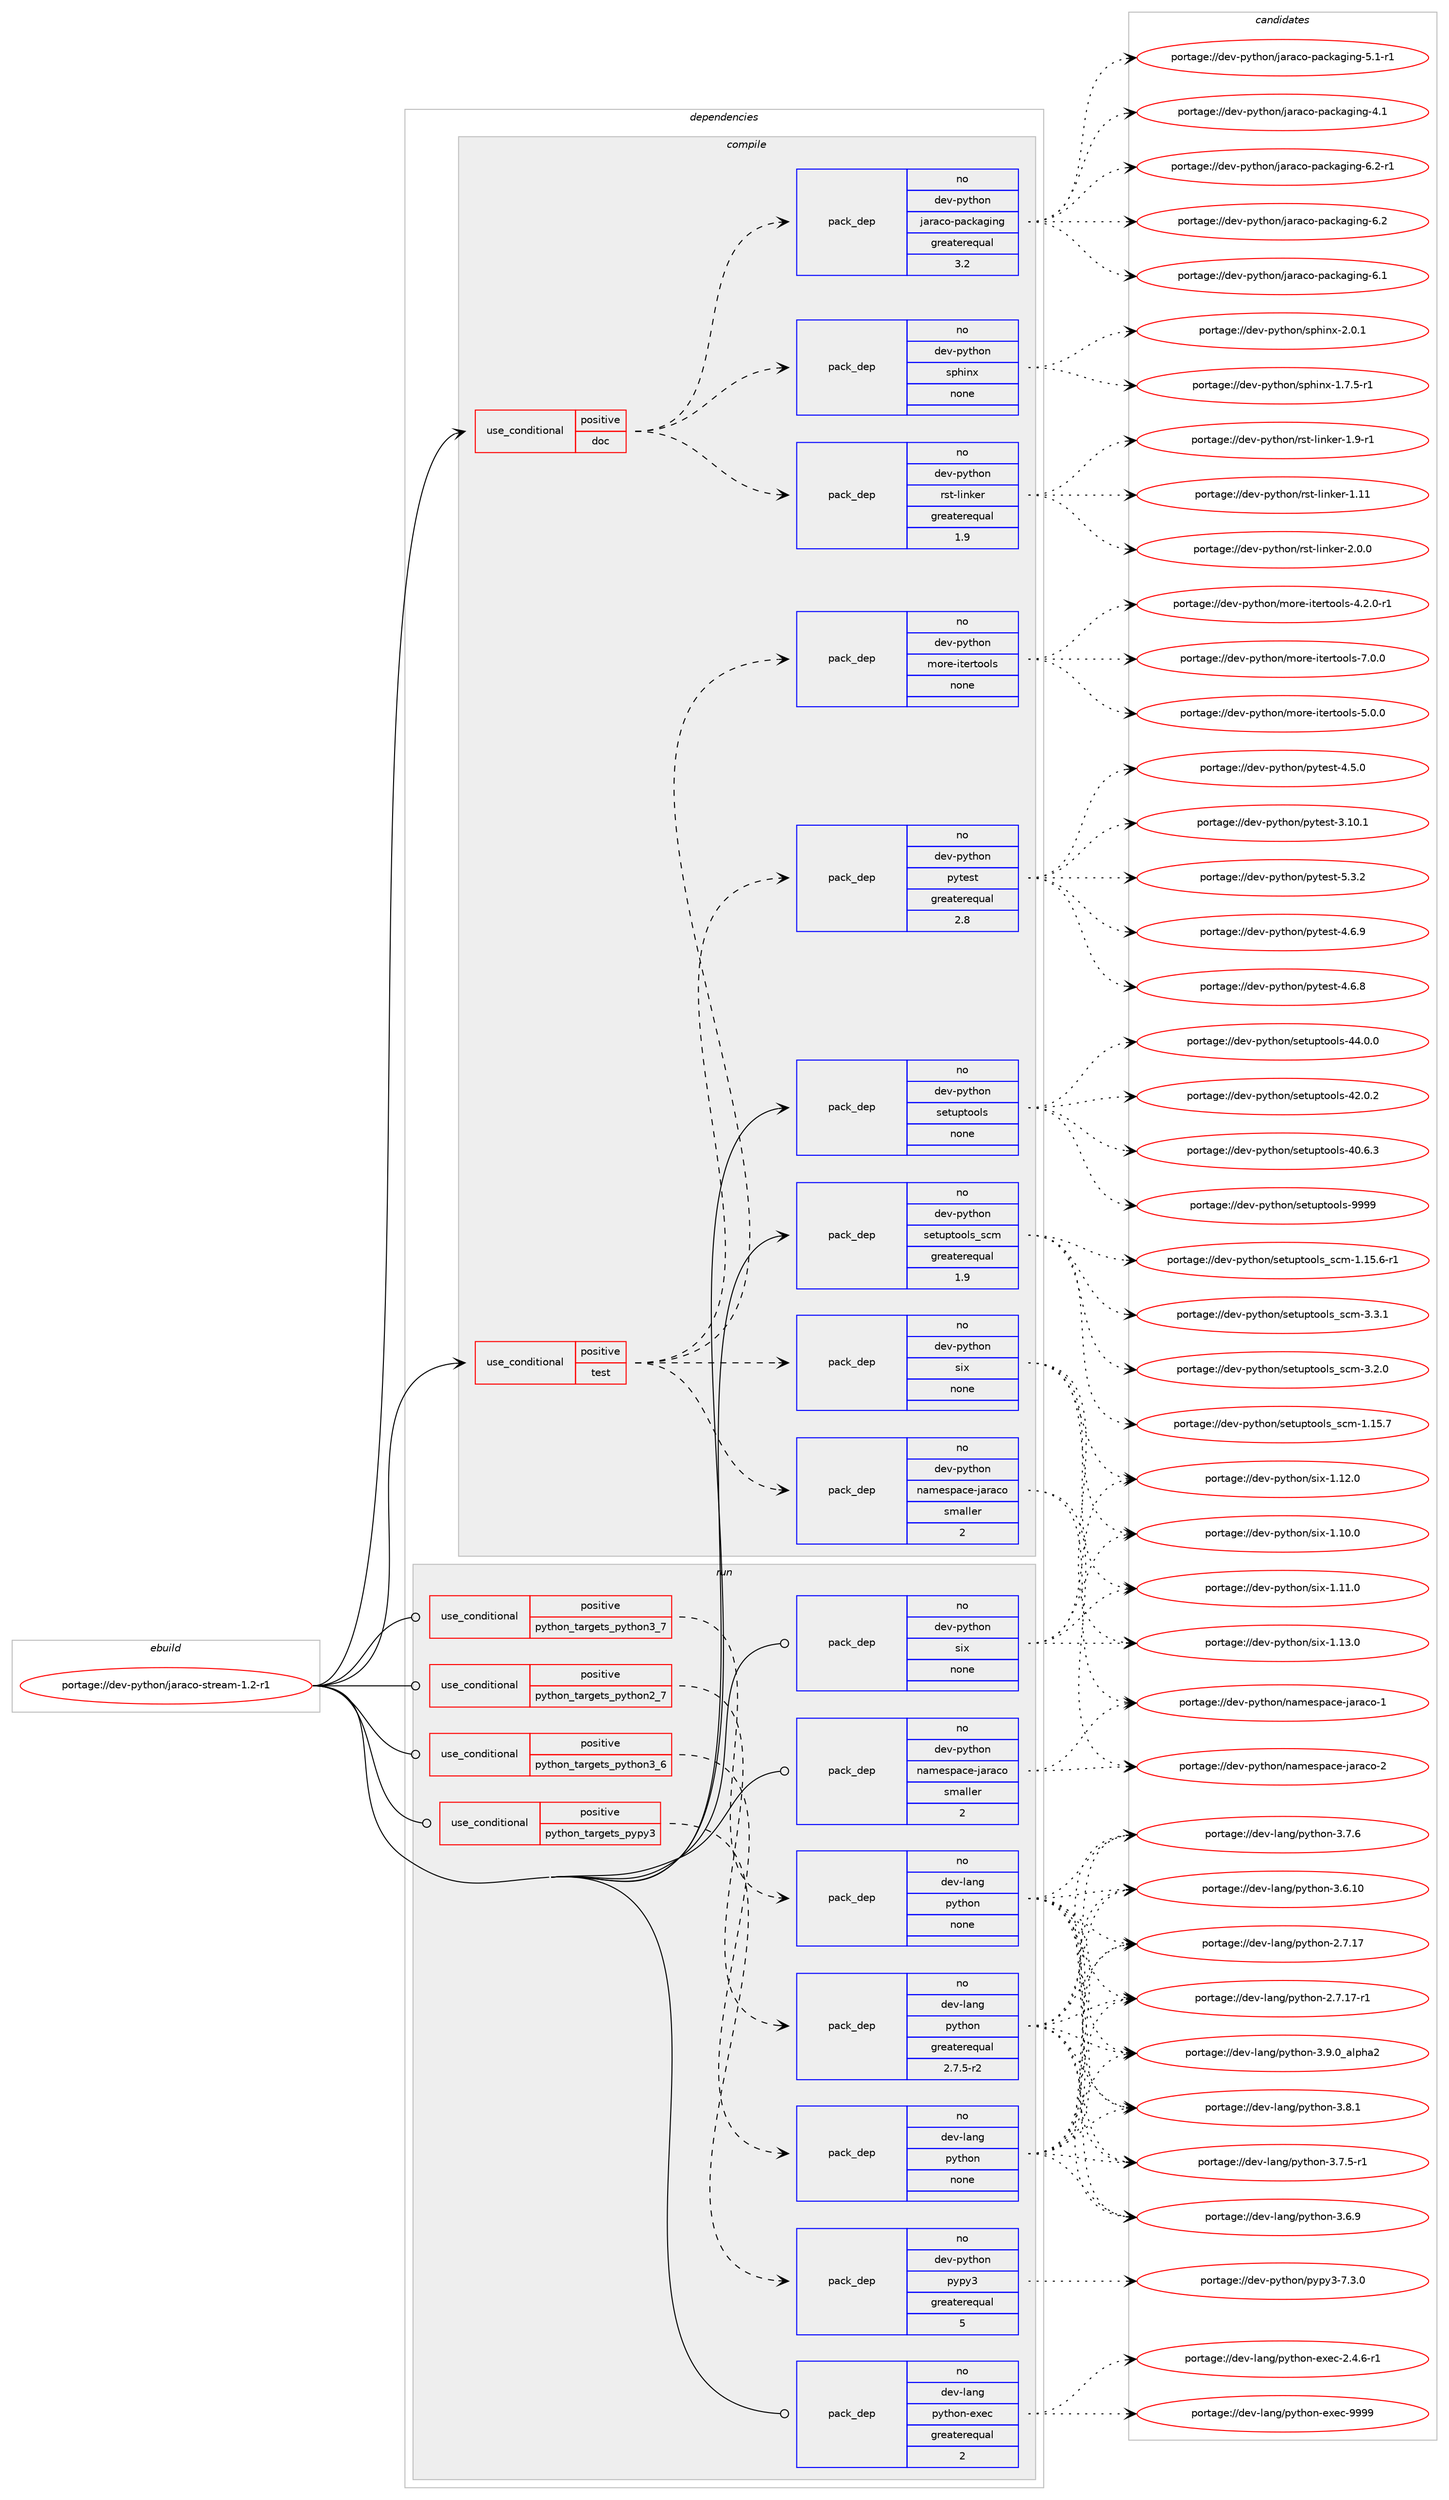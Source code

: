 digraph prolog {

# *************
# Graph options
# *************

newrank=true;
concentrate=true;
compound=true;
graph [rankdir=LR,fontname=Helvetica,fontsize=10,ranksep=1.5];#, ranksep=2.5, nodesep=0.2];
edge  [arrowhead=vee];
node  [fontname=Helvetica,fontsize=10];

# **********
# The ebuild
# **********

subgraph cluster_leftcol {
color=gray;
label=<<i>ebuild</i>>;
id [label="portage://dev-python/jaraco-stream-1.2-r1", color=red, width=4, href="../dev-python/jaraco-stream-1.2-r1.svg"];
}

# ****************
# The dependencies
# ****************

subgraph cluster_midcol {
color=gray;
label=<<i>dependencies</i>>;
subgraph cluster_compile {
fillcolor="#eeeeee";
style=filled;
label=<<i>compile</i>>;
subgraph cond114143 {
dependency454455 [label=<<TABLE BORDER="0" CELLBORDER="1" CELLSPACING="0" CELLPADDING="4"><TR><TD ROWSPAN="3" CELLPADDING="10">use_conditional</TD></TR><TR><TD>positive</TD></TR><TR><TD>doc</TD></TR></TABLE>>, shape=none, color=red];
subgraph pack335329 {
dependency454456 [label=<<TABLE BORDER="0" CELLBORDER="1" CELLSPACING="0" CELLPADDING="4" WIDTH="220"><TR><TD ROWSPAN="6" CELLPADDING="30">pack_dep</TD></TR><TR><TD WIDTH="110">no</TD></TR><TR><TD>dev-python</TD></TR><TR><TD>jaraco-packaging</TD></TR><TR><TD>greaterequal</TD></TR><TR><TD>3.2</TD></TR></TABLE>>, shape=none, color=blue];
}
dependency454455:e -> dependency454456:w [weight=20,style="dashed",arrowhead="vee"];
subgraph pack335330 {
dependency454457 [label=<<TABLE BORDER="0" CELLBORDER="1" CELLSPACING="0" CELLPADDING="4" WIDTH="220"><TR><TD ROWSPAN="6" CELLPADDING="30">pack_dep</TD></TR><TR><TD WIDTH="110">no</TD></TR><TR><TD>dev-python</TD></TR><TR><TD>rst-linker</TD></TR><TR><TD>greaterequal</TD></TR><TR><TD>1.9</TD></TR></TABLE>>, shape=none, color=blue];
}
dependency454455:e -> dependency454457:w [weight=20,style="dashed",arrowhead="vee"];
subgraph pack335331 {
dependency454458 [label=<<TABLE BORDER="0" CELLBORDER="1" CELLSPACING="0" CELLPADDING="4" WIDTH="220"><TR><TD ROWSPAN="6" CELLPADDING="30">pack_dep</TD></TR><TR><TD WIDTH="110">no</TD></TR><TR><TD>dev-python</TD></TR><TR><TD>sphinx</TD></TR><TR><TD>none</TD></TR><TR><TD></TD></TR></TABLE>>, shape=none, color=blue];
}
dependency454455:e -> dependency454458:w [weight=20,style="dashed",arrowhead="vee"];
}
id:e -> dependency454455:w [weight=20,style="solid",arrowhead="vee"];
subgraph cond114144 {
dependency454459 [label=<<TABLE BORDER="0" CELLBORDER="1" CELLSPACING="0" CELLPADDING="4"><TR><TD ROWSPAN="3" CELLPADDING="10">use_conditional</TD></TR><TR><TD>positive</TD></TR><TR><TD>test</TD></TR></TABLE>>, shape=none, color=red];
subgraph pack335332 {
dependency454460 [label=<<TABLE BORDER="0" CELLBORDER="1" CELLSPACING="0" CELLPADDING="4" WIDTH="220"><TR><TD ROWSPAN="6" CELLPADDING="30">pack_dep</TD></TR><TR><TD WIDTH="110">no</TD></TR><TR><TD>dev-python</TD></TR><TR><TD>namespace-jaraco</TD></TR><TR><TD>smaller</TD></TR><TR><TD>2</TD></TR></TABLE>>, shape=none, color=blue];
}
dependency454459:e -> dependency454460:w [weight=20,style="dashed",arrowhead="vee"];
subgraph pack335333 {
dependency454461 [label=<<TABLE BORDER="0" CELLBORDER="1" CELLSPACING="0" CELLPADDING="4" WIDTH="220"><TR><TD ROWSPAN="6" CELLPADDING="30">pack_dep</TD></TR><TR><TD WIDTH="110">no</TD></TR><TR><TD>dev-python</TD></TR><TR><TD>six</TD></TR><TR><TD>none</TD></TR><TR><TD></TD></TR></TABLE>>, shape=none, color=blue];
}
dependency454459:e -> dependency454461:w [weight=20,style="dashed",arrowhead="vee"];
subgraph pack335334 {
dependency454462 [label=<<TABLE BORDER="0" CELLBORDER="1" CELLSPACING="0" CELLPADDING="4" WIDTH="220"><TR><TD ROWSPAN="6" CELLPADDING="30">pack_dep</TD></TR><TR><TD WIDTH="110">no</TD></TR><TR><TD>dev-python</TD></TR><TR><TD>pytest</TD></TR><TR><TD>greaterequal</TD></TR><TR><TD>2.8</TD></TR></TABLE>>, shape=none, color=blue];
}
dependency454459:e -> dependency454462:w [weight=20,style="dashed",arrowhead="vee"];
subgraph pack335335 {
dependency454463 [label=<<TABLE BORDER="0" CELLBORDER="1" CELLSPACING="0" CELLPADDING="4" WIDTH="220"><TR><TD ROWSPAN="6" CELLPADDING="30">pack_dep</TD></TR><TR><TD WIDTH="110">no</TD></TR><TR><TD>dev-python</TD></TR><TR><TD>more-itertools</TD></TR><TR><TD>none</TD></TR><TR><TD></TD></TR></TABLE>>, shape=none, color=blue];
}
dependency454459:e -> dependency454463:w [weight=20,style="dashed",arrowhead="vee"];
}
id:e -> dependency454459:w [weight=20,style="solid",arrowhead="vee"];
subgraph pack335336 {
dependency454464 [label=<<TABLE BORDER="0" CELLBORDER="1" CELLSPACING="0" CELLPADDING="4" WIDTH="220"><TR><TD ROWSPAN="6" CELLPADDING="30">pack_dep</TD></TR><TR><TD WIDTH="110">no</TD></TR><TR><TD>dev-python</TD></TR><TR><TD>setuptools</TD></TR><TR><TD>none</TD></TR><TR><TD></TD></TR></TABLE>>, shape=none, color=blue];
}
id:e -> dependency454464:w [weight=20,style="solid",arrowhead="vee"];
subgraph pack335337 {
dependency454465 [label=<<TABLE BORDER="0" CELLBORDER="1" CELLSPACING="0" CELLPADDING="4" WIDTH="220"><TR><TD ROWSPAN="6" CELLPADDING="30">pack_dep</TD></TR><TR><TD WIDTH="110">no</TD></TR><TR><TD>dev-python</TD></TR><TR><TD>setuptools_scm</TD></TR><TR><TD>greaterequal</TD></TR><TR><TD>1.9</TD></TR></TABLE>>, shape=none, color=blue];
}
id:e -> dependency454465:w [weight=20,style="solid",arrowhead="vee"];
}
subgraph cluster_compileandrun {
fillcolor="#eeeeee";
style=filled;
label=<<i>compile and run</i>>;
}
subgraph cluster_run {
fillcolor="#eeeeee";
style=filled;
label=<<i>run</i>>;
subgraph cond114145 {
dependency454466 [label=<<TABLE BORDER="0" CELLBORDER="1" CELLSPACING="0" CELLPADDING="4"><TR><TD ROWSPAN="3" CELLPADDING="10">use_conditional</TD></TR><TR><TD>positive</TD></TR><TR><TD>python_targets_pypy3</TD></TR></TABLE>>, shape=none, color=red];
subgraph pack335338 {
dependency454467 [label=<<TABLE BORDER="0" CELLBORDER="1" CELLSPACING="0" CELLPADDING="4" WIDTH="220"><TR><TD ROWSPAN="6" CELLPADDING="30">pack_dep</TD></TR><TR><TD WIDTH="110">no</TD></TR><TR><TD>dev-python</TD></TR><TR><TD>pypy3</TD></TR><TR><TD>greaterequal</TD></TR><TR><TD>5</TD></TR></TABLE>>, shape=none, color=blue];
}
dependency454466:e -> dependency454467:w [weight=20,style="dashed",arrowhead="vee"];
}
id:e -> dependency454466:w [weight=20,style="solid",arrowhead="odot"];
subgraph cond114146 {
dependency454468 [label=<<TABLE BORDER="0" CELLBORDER="1" CELLSPACING="0" CELLPADDING="4"><TR><TD ROWSPAN="3" CELLPADDING="10">use_conditional</TD></TR><TR><TD>positive</TD></TR><TR><TD>python_targets_python2_7</TD></TR></TABLE>>, shape=none, color=red];
subgraph pack335339 {
dependency454469 [label=<<TABLE BORDER="0" CELLBORDER="1" CELLSPACING="0" CELLPADDING="4" WIDTH="220"><TR><TD ROWSPAN="6" CELLPADDING="30">pack_dep</TD></TR><TR><TD WIDTH="110">no</TD></TR><TR><TD>dev-lang</TD></TR><TR><TD>python</TD></TR><TR><TD>greaterequal</TD></TR><TR><TD>2.7.5-r2</TD></TR></TABLE>>, shape=none, color=blue];
}
dependency454468:e -> dependency454469:w [weight=20,style="dashed",arrowhead="vee"];
}
id:e -> dependency454468:w [weight=20,style="solid",arrowhead="odot"];
subgraph cond114147 {
dependency454470 [label=<<TABLE BORDER="0" CELLBORDER="1" CELLSPACING="0" CELLPADDING="4"><TR><TD ROWSPAN="3" CELLPADDING="10">use_conditional</TD></TR><TR><TD>positive</TD></TR><TR><TD>python_targets_python3_6</TD></TR></TABLE>>, shape=none, color=red];
subgraph pack335340 {
dependency454471 [label=<<TABLE BORDER="0" CELLBORDER="1" CELLSPACING="0" CELLPADDING="4" WIDTH="220"><TR><TD ROWSPAN="6" CELLPADDING="30">pack_dep</TD></TR><TR><TD WIDTH="110">no</TD></TR><TR><TD>dev-lang</TD></TR><TR><TD>python</TD></TR><TR><TD>none</TD></TR><TR><TD></TD></TR></TABLE>>, shape=none, color=blue];
}
dependency454470:e -> dependency454471:w [weight=20,style="dashed",arrowhead="vee"];
}
id:e -> dependency454470:w [weight=20,style="solid",arrowhead="odot"];
subgraph cond114148 {
dependency454472 [label=<<TABLE BORDER="0" CELLBORDER="1" CELLSPACING="0" CELLPADDING="4"><TR><TD ROWSPAN="3" CELLPADDING="10">use_conditional</TD></TR><TR><TD>positive</TD></TR><TR><TD>python_targets_python3_7</TD></TR></TABLE>>, shape=none, color=red];
subgraph pack335341 {
dependency454473 [label=<<TABLE BORDER="0" CELLBORDER="1" CELLSPACING="0" CELLPADDING="4" WIDTH="220"><TR><TD ROWSPAN="6" CELLPADDING="30">pack_dep</TD></TR><TR><TD WIDTH="110">no</TD></TR><TR><TD>dev-lang</TD></TR><TR><TD>python</TD></TR><TR><TD>none</TD></TR><TR><TD></TD></TR></TABLE>>, shape=none, color=blue];
}
dependency454472:e -> dependency454473:w [weight=20,style="dashed",arrowhead="vee"];
}
id:e -> dependency454472:w [weight=20,style="solid",arrowhead="odot"];
subgraph pack335342 {
dependency454474 [label=<<TABLE BORDER="0" CELLBORDER="1" CELLSPACING="0" CELLPADDING="4" WIDTH="220"><TR><TD ROWSPAN="6" CELLPADDING="30">pack_dep</TD></TR><TR><TD WIDTH="110">no</TD></TR><TR><TD>dev-lang</TD></TR><TR><TD>python-exec</TD></TR><TR><TD>greaterequal</TD></TR><TR><TD>2</TD></TR></TABLE>>, shape=none, color=blue];
}
id:e -> dependency454474:w [weight=20,style="solid",arrowhead="odot"];
subgraph pack335343 {
dependency454475 [label=<<TABLE BORDER="0" CELLBORDER="1" CELLSPACING="0" CELLPADDING="4" WIDTH="220"><TR><TD ROWSPAN="6" CELLPADDING="30">pack_dep</TD></TR><TR><TD WIDTH="110">no</TD></TR><TR><TD>dev-python</TD></TR><TR><TD>namespace-jaraco</TD></TR><TR><TD>smaller</TD></TR><TR><TD>2</TD></TR></TABLE>>, shape=none, color=blue];
}
id:e -> dependency454475:w [weight=20,style="solid",arrowhead="odot"];
subgraph pack335344 {
dependency454476 [label=<<TABLE BORDER="0" CELLBORDER="1" CELLSPACING="0" CELLPADDING="4" WIDTH="220"><TR><TD ROWSPAN="6" CELLPADDING="30">pack_dep</TD></TR><TR><TD WIDTH="110">no</TD></TR><TR><TD>dev-python</TD></TR><TR><TD>six</TD></TR><TR><TD>none</TD></TR><TR><TD></TD></TR></TABLE>>, shape=none, color=blue];
}
id:e -> dependency454476:w [weight=20,style="solid",arrowhead="odot"];
}
}

# **************
# The candidates
# **************

subgraph cluster_choices {
rank=same;
color=gray;
label=<<i>candidates</i>>;

subgraph choice335329 {
color=black;
nodesep=1;
choice100101118451121211161041111104710697114979911145112979910797103105110103455446504511449 [label="portage://dev-python/jaraco-packaging-6.2-r1", color=red, width=4,href="../dev-python/jaraco-packaging-6.2-r1.svg"];
choice10010111845112121116104111110471069711497991114511297991079710310511010345544650 [label="portage://dev-python/jaraco-packaging-6.2", color=red, width=4,href="../dev-python/jaraco-packaging-6.2.svg"];
choice10010111845112121116104111110471069711497991114511297991079710310511010345544649 [label="portage://dev-python/jaraco-packaging-6.1", color=red, width=4,href="../dev-python/jaraco-packaging-6.1.svg"];
choice100101118451121211161041111104710697114979911145112979910797103105110103455346494511449 [label="portage://dev-python/jaraco-packaging-5.1-r1", color=red, width=4,href="../dev-python/jaraco-packaging-5.1-r1.svg"];
choice10010111845112121116104111110471069711497991114511297991079710310511010345524649 [label="portage://dev-python/jaraco-packaging-4.1", color=red, width=4,href="../dev-python/jaraco-packaging-4.1.svg"];
dependency454456:e -> choice100101118451121211161041111104710697114979911145112979910797103105110103455446504511449:w [style=dotted,weight="100"];
dependency454456:e -> choice10010111845112121116104111110471069711497991114511297991079710310511010345544650:w [style=dotted,weight="100"];
dependency454456:e -> choice10010111845112121116104111110471069711497991114511297991079710310511010345544649:w [style=dotted,weight="100"];
dependency454456:e -> choice100101118451121211161041111104710697114979911145112979910797103105110103455346494511449:w [style=dotted,weight="100"];
dependency454456:e -> choice10010111845112121116104111110471069711497991114511297991079710310511010345524649:w [style=dotted,weight="100"];
}
subgraph choice335330 {
color=black;
nodesep=1;
choice100101118451121211161041111104711411511645108105110107101114455046484648 [label="portage://dev-python/rst-linker-2.0.0", color=red, width=4,href="../dev-python/rst-linker-2.0.0.svg"];
choice100101118451121211161041111104711411511645108105110107101114454946574511449 [label="portage://dev-python/rst-linker-1.9-r1", color=red, width=4,href="../dev-python/rst-linker-1.9-r1.svg"];
choice1001011184511212111610411111047114115116451081051101071011144549464949 [label="portage://dev-python/rst-linker-1.11", color=red, width=4,href="../dev-python/rst-linker-1.11.svg"];
dependency454457:e -> choice100101118451121211161041111104711411511645108105110107101114455046484648:w [style=dotted,weight="100"];
dependency454457:e -> choice100101118451121211161041111104711411511645108105110107101114454946574511449:w [style=dotted,weight="100"];
dependency454457:e -> choice1001011184511212111610411111047114115116451081051101071011144549464949:w [style=dotted,weight="100"];
}
subgraph choice335331 {
color=black;
nodesep=1;
choice1001011184511212111610411111047115112104105110120455046484649 [label="portage://dev-python/sphinx-2.0.1", color=red, width=4,href="../dev-python/sphinx-2.0.1.svg"];
choice10010111845112121116104111110471151121041051101204549465546534511449 [label="portage://dev-python/sphinx-1.7.5-r1", color=red, width=4,href="../dev-python/sphinx-1.7.5-r1.svg"];
dependency454458:e -> choice1001011184511212111610411111047115112104105110120455046484649:w [style=dotted,weight="100"];
dependency454458:e -> choice10010111845112121116104111110471151121041051101204549465546534511449:w [style=dotted,weight="100"];
}
subgraph choice335332 {
color=black;
nodesep=1;
choice1001011184511212111610411111047110971091011151129799101451069711497991114550 [label="portage://dev-python/namespace-jaraco-2", color=red, width=4,href="../dev-python/namespace-jaraco-2.svg"];
choice1001011184511212111610411111047110971091011151129799101451069711497991114549 [label="portage://dev-python/namespace-jaraco-1", color=red, width=4,href="../dev-python/namespace-jaraco-1.svg"];
dependency454460:e -> choice1001011184511212111610411111047110971091011151129799101451069711497991114550:w [style=dotted,weight="100"];
dependency454460:e -> choice1001011184511212111610411111047110971091011151129799101451069711497991114549:w [style=dotted,weight="100"];
}
subgraph choice335333 {
color=black;
nodesep=1;
choice100101118451121211161041111104711510512045494649514648 [label="portage://dev-python/six-1.13.0", color=red, width=4,href="../dev-python/six-1.13.0.svg"];
choice100101118451121211161041111104711510512045494649504648 [label="portage://dev-python/six-1.12.0", color=red, width=4,href="../dev-python/six-1.12.0.svg"];
choice100101118451121211161041111104711510512045494649494648 [label="portage://dev-python/six-1.11.0", color=red, width=4,href="../dev-python/six-1.11.0.svg"];
choice100101118451121211161041111104711510512045494649484648 [label="portage://dev-python/six-1.10.0", color=red, width=4,href="../dev-python/six-1.10.0.svg"];
dependency454461:e -> choice100101118451121211161041111104711510512045494649514648:w [style=dotted,weight="100"];
dependency454461:e -> choice100101118451121211161041111104711510512045494649504648:w [style=dotted,weight="100"];
dependency454461:e -> choice100101118451121211161041111104711510512045494649494648:w [style=dotted,weight="100"];
dependency454461:e -> choice100101118451121211161041111104711510512045494649484648:w [style=dotted,weight="100"];
}
subgraph choice335334 {
color=black;
nodesep=1;
choice1001011184511212111610411111047112121116101115116455346514650 [label="portage://dev-python/pytest-5.3.2", color=red, width=4,href="../dev-python/pytest-5.3.2.svg"];
choice1001011184511212111610411111047112121116101115116455246544657 [label="portage://dev-python/pytest-4.6.9", color=red, width=4,href="../dev-python/pytest-4.6.9.svg"];
choice1001011184511212111610411111047112121116101115116455246544656 [label="portage://dev-python/pytest-4.6.8", color=red, width=4,href="../dev-python/pytest-4.6.8.svg"];
choice1001011184511212111610411111047112121116101115116455246534648 [label="portage://dev-python/pytest-4.5.0", color=red, width=4,href="../dev-python/pytest-4.5.0.svg"];
choice100101118451121211161041111104711212111610111511645514649484649 [label="portage://dev-python/pytest-3.10.1", color=red, width=4,href="../dev-python/pytest-3.10.1.svg"];
dependency454462:e -> choice1001011184511212111610411111047112121116101115116455346514650:w [style=dotted,weight="100"];
dependency454462:e -> choice1001011184511212111610411111047112121116101115116455246544657:w [style=dotted,weight="100"];
dependency454462:e -> choice1001011184511212111610411111047112121116101115116455246544656:w [style=dotted,weight="100"];
dependency454462:e -> choice1001011184511212111610411111047112121116101115116455246534648:w [style=dotted,weight="100"];
dependency454462:e -> choice100101118451121211161041111104711212111610111511645514649484649:w [style=dotted,weight="100"];
}
subgraph choice335335 {
color=black;
nodesep=1;
choice100101118451121211161041111104710911111410145105116101114116111111108115455546484648 [label="portage://dev-python/more-itertools-7.0.0", color=red, width=4,href="../dev-python/more-itertools-7.0.0.svg"];
choice100101118451121211161041111104710911111410145105116101114116111111108115455346484648 [label="portage://dev-python/more-itertools-5.0.0", color=red, width=4,href="../dev-python/more-itertools-5.0.0.svg"];
choice1001011184511212111610411111047109111114101451051161011141161111111081154552465046484511449 [label="portage://dev-python/more-itertools-4.2.0-r1", color=red, width=4,href="../dev-python/more-itertools-4.2.0-r1.svg"];
dependency454463:e -> choice100101118451121211161041111104710911111410145105116101114116111111108115455546484648:w [style=dotted,weight="100"];
dependency454463:e -> choice100101118451121211161041111104710911111410145105116101114116111111108115455346484648:w [style=dotted,weight="100"];
dependency454463:e -> choice1001011184511212111610411111047109111114101451051161011141161111111081154552465046484511449:w [style=dotted,weight="100"];
}
subgraph choice335336 {
color=black;
nodesep=1;
choice10010111845112121116104111110471151011161171121161111111081154557575757 [label="portage://dev-python/setuptools-9999", color=red, width=4,href="../dev-python/setuptools-9999.svg"];
choice100101118451121211161041111104711510111611711211611111110811545525246484648 [label="portage://dev-python/setuptools-44.0.0", color=red, width=4,href="../dev-python/setuptools-44.0.0.svg"];
choice100101118451121211161041111104711510111611711211611111110811545525046484650 [label="portage://dev-python/setuptools-42.0.2", color=red, width=4,href="../dev-python/setuptools-42.0.2.svg"];
choice100101118451121211161041111104711510111611711211611111110811545524846544651 [label="portage://dev-python/setuptools-40.6.3", color=red, width=4,href="../dev-python/setuptools-40.6.3.svg"];
dependency454464:e -> choice10010111845112121116104111110471151011161171121161111111081154557575757:w [style=dotted,weight="100"];
dependency454464:e -> choice100101118451121211161041111104711510111611711211611111110811545525246484648:w [style=dotted,weight="100"];
dependency454464:e -> choice100101118451121211161041111104711510111611711211611111110811545525046484650:w [style=dotted,weight="100"];
dependency454464:e -> choice100101118451121211161041111104711510111611711211611111110811545524846544651:w [style=dotted,weight="100"];
}
subgraph choice335337 {
color=black;
nodesep=1;
choice10010111845112121116104111110471151011161171121161111111081159511599109455146514649 [label="portage://dev-python/setuptools_scm-3.3.1", color=red, width=4,href="../dev-python/setuptools_scm-3.3.1.svg"];
choice10010111845112121116104111110471151011161171121161111111081159511599109455146504648 [label="portage://dev-python/setuptools_scm-3.2.0", color=red, width=4,href="../dev-python/setuptools_scm-3.2.0.svg"];
choice1001011184511212111610411111047115101116117112116111111108115951159910945494649534655 [label="portage://dev-python/setuptools_scm-1.15.7", color=red, width=4,href="../dev-python/setuptools_scm-1.15.7.svg"];
choice10010111845112121116104111110471151011161171121161111111081159511599109454946495346544511449 [label="portage://dev-python/setuptools_scm-1.15.6-r1", color=red, width=4,href="../dev-python/setuptools_scm-1.15.6-r1.svg"];
dependency454465:e -> choice10010111845112121116104111110471151011161171121161111111081159511599109455146514649:w [style=dotted,weight="100"];
dependency454465:e -> choice10010111845112121116104111110471151011161171121161111111081159511599109455146504648:w [style=dotted,weight="100"];
dependency454465:e -> choice1001011184511212111610411111047115101116117112116111111108115951159910945494649534655:w [style=dotted,weight="100"];
dependency454465:e -> choice10010111845112121116104111110471151011161171121161111111081159511599109454946495346544511449:w [style=dotted,weight="100"];
}
subgraph choice335338 {
color=black;
nodesep=1;
choice100101118451121211161041111104711212111212151455546514648 [label="portage://dev-python/pypy3-7.3.0", color=red, width=4,href="../dev-python/pypy3-7.3.0.svg"];
dependency454467:e -> choice100101118451121211161041111104711212111212151455546514648:w [style=dotted,weight="100"];
}
subgraph choice335339 {
color=black;
nodesep=1;
choice10010111845108971101034711212111610411111045514657464895971081121049750 [label="portage://dev-lang/python-3.9.0_alpha2", color=red, width=4,href="../dev-lang/python-3.9.0_alpha2.svg"];
choice100101118451089711010347112121116104111110455146564649 [label="portage://dev-lang/python-3.8.1", color=red, width=4,href="../dev-lang/python-3.8.1.svg"];
choice100101118451089711010347112121116104111110455146554654 [label="portage://dev-lang/python-3.7.6", color=red, width=4,href="../dev-lang/python-3.7.6.svg"];
choice1001011184510897110103471121211161041111104551465546534511449 [label="portage://dev-lang/python-3.7.5-r1", color=red, width=4,href="../dev-lang/python-3.7.5-r1.svg"];
choice100101118451089711010347112121116104111110455146544657 [label="portage://dev-lang/python-3.6.9", color=red, width=4,href="../dev-lang/python-3.6.9.svg"];
choice10010111845108971101034711212111610411111045514654464948 [label="portage://dev-lang/python-3.6.10", color=red, width=4,href="../dev-lang/python-3.6.10.svg"];
choice100101118451089711010347112121116104111110455046554649554511449 [label="portage://dev-lang/python-2.7.17-r1", color=red, width=4,href="../dev-lang/python-2.7.17-r1.svg"];
choice10010111845108971101034711212111610411111045504655464955 [label="portage://dev-lang/python-2.7.17", color=red, width=4,href="../dev-lang/python-2.7.17.svg"];
dependency454469:e -> choice10010111845108971101034711212111610411111045514657464895971081121049750:w [style=dotted,weight="100"];
dependency454469:e -> choice100101118451089711010347112121116104111110455146564649:w [style=dotted,weight="100"];
dependency454469:e -> choice100101118451089711010347112121116104111110455146554654:w [style=dotted,weight="100"];
dependency454469:e -> choice1001011184510897110103471121211161041111104551465546534511449:w [style=dotted,weight="100"];
dependency454469:e -> choice100101118451089711010347112121116104111110455146544657:w [style=dotted,weight="100"];
dependency454469:e -> choice10010111845108971101034711212111610411111045514654464948:w [style=dotted,weight="100"];
dependency454469:e -> choice100101118451089711010347112121116104111110455046554649554511449:w [style=dotted,weight="100"];
dependency454469:e -> choice10010111845108971101034711212111610411111045504655464955:w [style=dotted,weight="100"];
}
subgraph choice335340 {
color=black;
nodesep=1;
choice10010111845108971101034711212111610411111045514657464895971081121049750 [label="portage://dev-lang/python-3.9.0_alpha2", color=red, width=4,href="../dev-lang/python-3.9.0_alpha2.svg"];
choice100101118451089711010347112121116104111110455146564649 [label="portage://dev-lang/python-3.8.1", color=red, width=4,href="../dev-lang/python-3.8.1.svg"];
choice100101118451089711010347112121116104111110455146554654 [label="portage://dev-lang/python-3.7.6", color=red, width=4,href="../dev-lang/python-3.7.6.svg"];
choice1001011184510897110103471121211161041111104551465546534511449 [label="portage://dev-lang/python-3.7.5-r1", color=red, width=4,href="../dev-lang/python-3.7.5-r1.svg"];
choice100101118451089711010347112121116104111110455146544657 [label="portage://dev-lang/python-3.6.9", color=red, width=4,href="../dev-lang/python-3.6.9.svg"];
choice10010111845108971101034711212111610411111045514654464948 [label="portage://dev-lang/python-3.6.10", color=red, width=4,href="../dev-lang/python-3.6.10.svg"];
choice100101118451089711010347112121116104111110455046554649554511449 [label="portage://dev-lang/python-2.7.17-r1", color=red, width=4,href="../dev-lang/python-2.7.17-r1.svg"];
choice10010111845108971101034711212111610411111045504655464955 [label="portage://dev-lang/python-2.7.17", color=red, width=4,href="../dev-lang/python-2.7.17.svg"];
dependency454471:e -> choice10010111845108971101034711212111610411111045514657464895971081121049750:w [style=dotted,weight="100"];
dependency454471:e -> choice100101118451089711010347112121116104111110455146564649:w [style=dotted,weight="100"];
dependency454471:e -> choice100101118451089711010347112121116104111110455146554654:w [style=dotted,weight="100"];
dependency454471:e -> choice1001011184510897110103471121211161041111104551465546534511449:w [style=dotted,weight="100"];
dependency454471:e -> choice100101118451089711010347112121116104111110455146544657:w [style=dotted,weight="100"];
dependency454471:e -> choice10010111845108971101034711212111610411111045514654464948:w [style=dotted,weight="100"];
dependency454471:e -> choice100101118451089711010347112121116104111110455046554649554511449:w [style=dotted,weight="100"];
dependency454471:e -> choice10010111845108971101034711212111610411111045504655464955:w [style=dotted,weight="100"];
}
subgraph choice335341 {
color=black;
nodesep=1;
choice10010111845108971101034711212111610411111045514657464895971081121049750 [label="portage://dev-lang/python-3.9.0_alpha2", color=red, width=4,href="../dev-lang/python-3.9.0_alpha2.svg"];
choice100101118451089711010347112121116104111110455146564649 [label="portage://dev-lang/python-3.8.1", color=red, width=4,href="../dev-lang/python-3.8.1.svg"];
choice100101118451089711010347112121116104111110455146554654 [label="portage://dev-lang/python-3.7.6", color=red, width=4,href="../dev-lang/python-3.7.6.svg"];
choice1001011184510897110103471121211161041111104551465546534511449 [label="portage://dev-lang/python-3.7.5-r1", color=red, width=4,href="../dev-lang/python-3.7.5-r1.svg"];
choice100101118451089711010347112121116104111110455146544657 [label="portage://dev-lang/python-3.6.9", color=red, width=4,href="../dev-lang/python-3.6.9.svg"];
choice10010111845108971101034711212111610411111045514654464948 [label="portage://dev-lang/python-3.6.10", color=red, width=4,href="../dev-lang/python-3.6.10.svg"];
choice100101118451089711010347112121116104111110455046554649554511449 [label="portage://dev-lang/python-2.7.17-r1", color=red, width=4,href="../dev-lang/python-2.7.17-r1.svg"];
choice10010111845108971101034711212111610411111045504655464955 [label="portage://dev-lang/python-2.7.17", color=red, width=4,href="../dev-lang/python-2.7.17.svg"];
dependency454473:e -> choice10010111845108971101034711212111610411111045514657464895971081121049750:w [style=dotted,weight="100"];
dependency454473:e -> choice100101118451089711010347112121116104111110455146564649:w [style=dotted,weight="100"];
dependency454473:e -> choice100101118451089711010347112121116104111110455146554654:w [style=dotted,weight="100"];
dependency454473:e -> choice1001011184510897110103471121211161041111104551465546534511449:w [style=dotted,weight="100"];
dependency454473:e -> choice100101118451089711010347112121116104111110455146544657:w [style=dotted,weight="100"];
dependency454473:e -> choice10010111845108971101034711212111610411111045514654464948:w [style=dotted,weight="100"];
dependency454473:e -> choice100101118451089711010347112121116104111110455046554649554511449:w [style=dotted,weight="100"];
dependency454473:e -> choice10010111845108971101034711212111610411111045504655464955:w [style=dotted,weight="100"];
}
subgraph choice335342 {
color=black;
nodesep=1;
choice10010111845108971101034711212111610411111045101120101994557575757 [label="portage://dev-lang/python-exec-9999", color=red, width=4,href="../dev-lang/python-exec-9999.svg"];
choice10010111845108971101034711212111610411111045101120101994550465246544511449 [label="portage://dev-lang/python-exec-2.4.6-r1", color=red, width=4,href="../dev-lang/python-exec-2.4.6-r1.svg"];
dependency454474:e -> choice10010111845108971101034711212111610411111045101120101994557575757:w [style=dotted,weight="100"];
dependency454474:e -> choice10010111845108971101034711212111610411111045101120101994550465246544511449:w [style=dotted,weight="100"];
}
subgraph choice335343 {
color=black;
nodesep=1;
choice1001011184511212111610411111047110971091011151129799101451069711497991114550 [label="portage://dev-python/namespace-jaraco-2", color=red, width=4,href="../dev-python/namespace-jaraco-2.svg"];
choice1001011184511212111610411111047110971091011151129799101451069711497991114549 [label="portage://dev-python/namespace-jaraco-1", color=red, width=4,href="../dev-python/namespace-jaraco-1.svg"];
dependency454475:e -> choice1001011184511212111610411111047110971091011151129799101451069711497991114550:w [style=dotted,weight="100"];
dependency454475:e -> choice1001011184511212111610411111047110971091011151129799101451069711497991114549:w [style=dotted,weight="100"];
}
subgraph choice335344 {
color=black;
nodesep=1;
choice100101118451121211161041111104711510512045494649514648 [label="portage://dev-python/six-1.13.0", color=red, width=4,href="../dev-python/six-1.13.0.svg"];
choice100101118451121211161041111104711510512045494649504648 [label="portage://dev-python/six-1.12.0", color=red, width=4,href="../dev-python/six-1.12.0.svg"];
choice100101118451121211161041111104711510512045494649494648 [label="portage://dev-python/six-1.11.0", color=red, width=4,href="../dev-python/six-1.11.0.svg"];
choice100101118451121211161041111104711510512045494649484648 [label="portage://dev-python/six-1.10.0", color=red, width=4,href="../dev-python/six-1.10.0.svg"];
dependency454476:e -> choice100101118451121211161041111104711510512045494649514648:w [style=dotted,weight="100"];
dependency454476:e -> choice100101118451121211161041111104711510512045494649504648:w [style=dotted,weight="100"];
dependency454476:e -> choice100101118451121211161041111104711510512045494649494648:w [style=dotted,weight="100"];
dependency454476:e -> choice100101118451121211161041111104711510512045494649484648:w [style=dotted,weight="100"];
}
}

}
